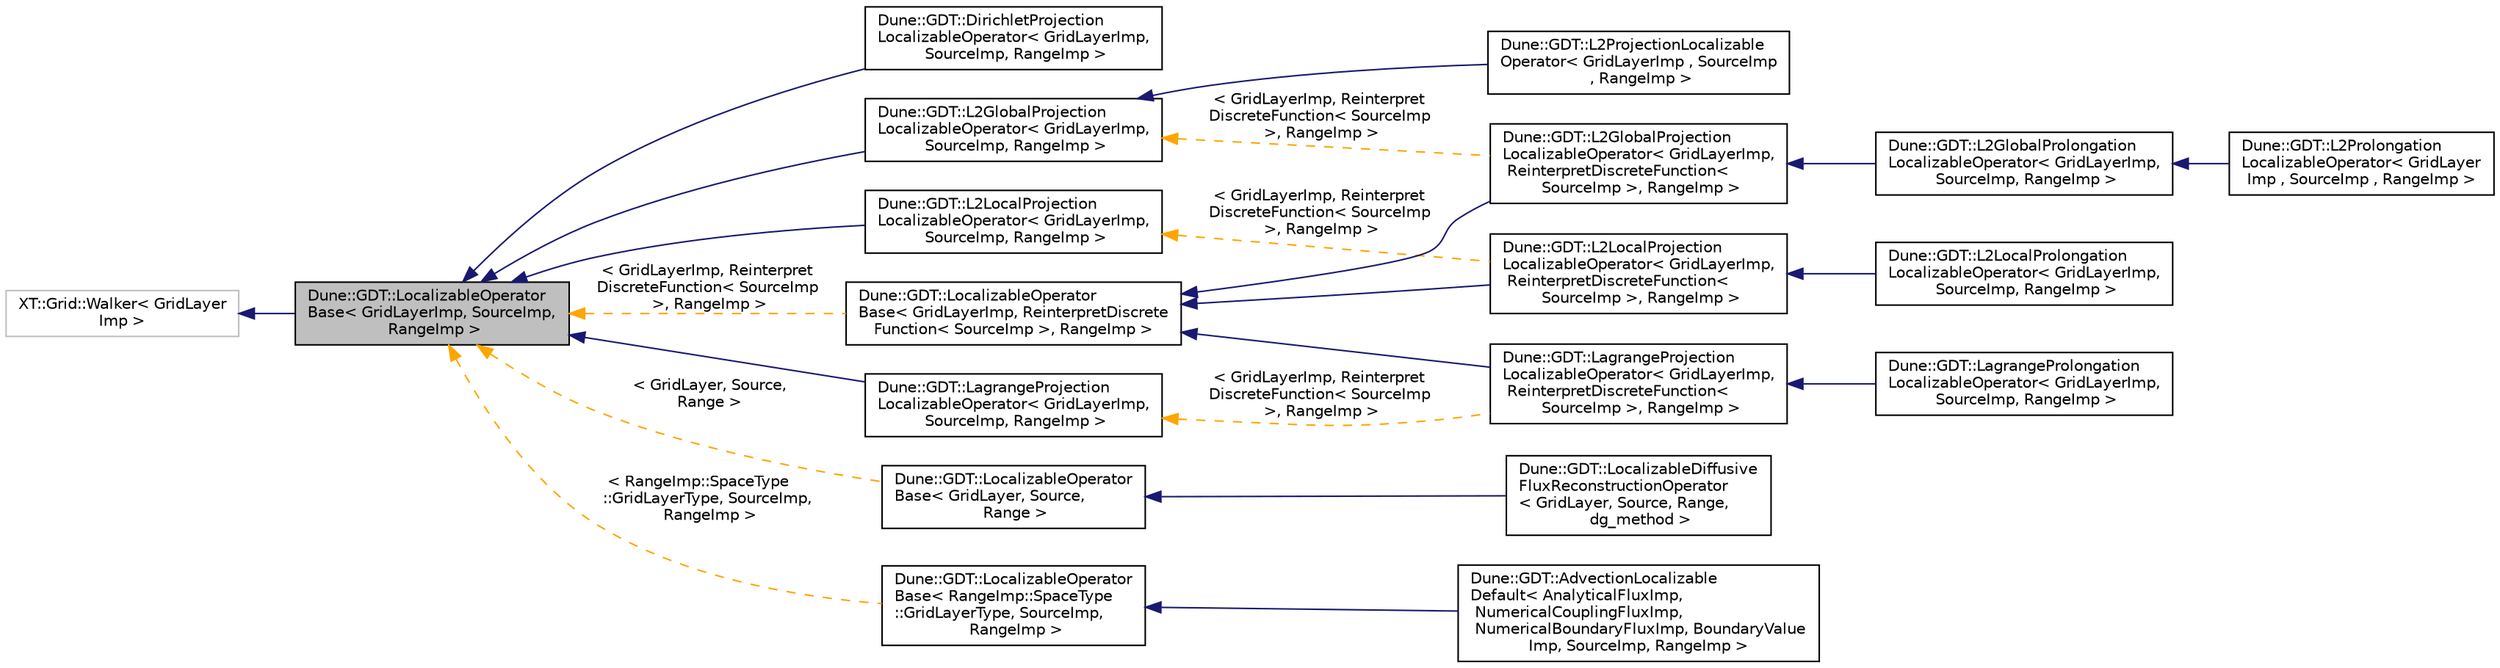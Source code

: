 digraph "Dune::GDT::LocalizableOperatorBase&lt; GridLayerImp, SourceImp, RangeImp &gt;"
{
  edge [fontname="Helvetica",fontsize="10",labelfontname="Helvetica",labelfontsize="10"];
  node [fontname="Helvetica",fontsize="10",shape=record];
  rankdir="LR";
  Node0 [label="Dune::GDT::LocalizableOperator\lBase\< GridLayerImp, SourceImp,\l RangeImp \>",height=0.2,width=0.4,color="black", fillcolor="grey75", style="filled", fontcolor="black"];
  Node1 -> Node0 [dir="back",color="midnightblue",fontsize="10",style="solid",fontname="Helvetica"];
  Node1 [label="XT::Grid::Walker\< GridLayer\lImp \>",height=0.2,width=0.4,color="grey75", fillcolor="white", style="filled"];
  Node0 -> Node2 [dir="back",color="midnightblue",fontsize="10",style="solid",fontname="Helvetica"];
  Node2 [label="Dune::GDT::DirichletProjection\lLocalizableOperator\< GridLayerImp,\l SourceImp, RangeImp \>",height=0.2,width=0.4,color="black", fillcolor="white", style="filled",URL="$a02245.html"];
  Node0 -> Node3 [dir="back",color="midnightblue",fontsize="10",style="solid",fontname="Helvetica"];
  Node3 [label="Dune::GDT::L2GlobalProjection\lLocalizableOperator\< GridLayerImp,\l SourceImp, RangeImp \>",height=0.2,width=0.4,color="black", fillcolor="white", style="filled",URL="$a02257.html"];
  Node3 -> Node4 [dir="back",color="midnightblue",fontsize="10",style="solid",fontname="Helvetica"];
  Node4 [label="Dune::GDT::L2ProjectionLocalizable\lOperator\< GridLayerImp , SourceImp\l , RangeImp  \>",height=0.2,width=0.4,color="black", fillcolor="white", style="filled",URL="$a02309.html"];
  Node3 -> Node5 [dir="back",color="orange",fontsize="10",style="dashed",label=" \< GridLayerImp, Reinterpret\lDiscreteFunction\< SourceImp\l \>, RangeImp \>" ,fontname="Helvetica"];
  Node5 [label="Dune::GDT::L2GlobalProjection\lLocalizableOperator\< GridLayerImp,\l ReinterpretDiscreteFunction\<\l SourceImp \>, RangeImp \>",height=0.2,width=0.4,color="black", fillcolor="white", style="filled",URL="$a02257.html"];
  Node5 -> Node6 [dir="back",color="midnightblue",fontsize="10",style="solid",fontname="Helvetica"];
  Node6 [label="Dune::GDT::L2GlobalProlongation\lLocalizableOperator\< GridLayerImp,\l SourceImp, RangeImp \>",height=0.2,width=0.4,color="black", fillcolor="white", style="filled",URL="$a02341.html"];
  Node6 -> Node7 [dir="back",color="midnightblue",fontsize="10",style="solid",fontname="Helvetica"];
  Node7 [label="Dune::GDT::L2Prolongation\lLocalizableOperator\< GridLayer\lImp , SourceImp , RangeImp  \>",height=0.2,width=0.4,color="black", fillcolor="white", style="filled",URL="$a02377.html"];
  Node0 -> Node8 [dir="back",color="midnightblue",fontsize="10",style="solid",fontname="Helvetica"];
  Node8 [label="Dune::GDT::L2LocalProjection\lLocalizableOperator\< GridLayerImp,\l SourceImp, RangeImp \>",height=0.2,width=0.4,color="black", fillcolor="white", style="filled",URL="$a02277.html"];
  Node8 -> Node9 [dir="back",color="orange",fontsize="10",style="dashed",label=" \< GridLayerImp, Reinterpret\lDiscreteFunction\< SourceImp\l \>, RangeImp \>" ,fontname="Helvetica"];
  Node9 [label="Dune::GDT::L2LocalProjection\lLocalizableOperator\< GridLayerImp,\l ReinterpretDiscreteFunction\<\l SourceImp \>, RangeImp \>",height=0.2,width=0.4,color="black", fillcolor="white", style="filled",URL="$a02277.html"];
  Node9 -> Node10 [dir="back",color="midnightblue",fontsize="10",style="solid",fontname="Helvetica"];
  Node10 [label="Dune::GDT::L2LocalProlongation\lLocalizableOperator\< GridLayerImp,\l SourceImp, RangeImp \>",height=0.2,width=0.4,color="black", fillcolor="white", style="filled",URL="$a02353.html",tooltip="Carries out a prolongation (in a localized manner) using a local L2 projection. "];
  Node0 -> Node11 [dir="back",color="midnightblue",fontsize="10",style="solid",fontname="Helvetica"];
  Node11 [label="Dune::GDT::LagrangeProjection\lLocalizableOperator\< GridLayerImp,\l SourceImp, RangeImp \>",height=0.2,width=0.4,color="black", fillcolor="white", style="filled",URL="$a02321.html"];
  Node11 -> Node12 [dir="back",color="orange",fontsize="10",style="dashed",label=" \< GridLayerImp, Reinterpret\lDiscreteFunction\< SourceImp\l \>, RangeImp \>" ,fontname="Helvetica"];
  Node12 [label="Dune::GDT::LagrangeProjection\lLocalizableOperator\< GridLayerImp,\l ReinterpretDiscreteFunction\<\l SourceImp \>, RangeImp \>",height=0.2,width=0.4,color="black", fillcolor="white", style="filled",URL="$a02321.html"];
  Node12 -> Node13 [dir="back",color="midnightblue",fontsize="10",style="solid",fontname="Helvetica"];
  Node13 [label="Dune::GDT::LagrangeProlongation\lLocalizableOperator\< GridLayerImp,\l SourceImp, RangeImp \>",height=0.2,width=0.4,color="black", fillcolor="white", style="filled",URL="$a02397.html",tooltip="Carries out a prolongation (in a localized manner) using a lagrange projection. "];
  Node0 -> Node14 [dir="back",color="orange",fontsize="10",style="dashed",label=" \< GridLayer, Source,\l Range \>" ,fontname="Helvetica"];
  Node14 [label="Dune::GDT::LocalizableOperator\lBase\< GridLayer, Source,\l Range \>",height=0.2,width=0.4,color="black", fillcolor="white", style="filled",URL="$a01789.html"];
  Node14 -> Node15 [dir="back",color="midnightblue",fontsize="10",style="solid",fontname="Helvetica"];
  Node15 [label="Dune::GDT::LocalizableDiffusive\lFluxReconstructionOperator\l\< GridLayer, Source, Range,\l dg_method \>",height=0.2,width=0.4,color="black", fillcolor="white", style="filled",URL="$a01833.html"];
  Node0 -> Node16 [dir="back",color="orange",fontsize="10",style="dashed",label=" \< GridLayerImp, Reinterpret\lDiscreteFunction\< SourceImp\l \>, RangeImp \>" ,fontname="Helvetica"];
  Node16 [label="Dune::GDT::LocalizableOperator\lBase\< GridLayerImp, ReinterpretDiscrete\lFunction\< SourceImp \>, RangeImp \>",height=0.2,width=0.4,color="black", fillcolor="white", style="filled",URL="$a01789.html"];
  Node16 -> Node5 [dir="back",color="midnightblue",fontsize="10",style="solid",fontname="Helvetica"];
  Node16 -> Node9 [dir="back",color="midnightblue",fontsize="10",style="solid",fontname="Helvetica"];
  Node16 -> Node12 [dir="back",color="midnightblue",fontsize="10",style="solid",fontname="Helvetica"];
  Node0 -> Node17 [dir="back",color="orange",fontsize="10",style="dashed",label=" \< RangeImp::SpaceType\l::GridLayerType, SourceImp,\l RangeImp \>" ,fontname="Helvetica"];
  Node17 [label="Dune::GDT::LocalizableOperator\lBase\< RangeImp::SpaceType\l::GridLayerType, SourceImp,\l RangeImp \>",height=0.2,width=0.4,color="black", fillcolor="white", style="filled",URL="$a01789.html"];
  Node17 -> Node18 [dir="back",color="midnightblue",fontsize="10",style="solid",fontname="Helvetica"];
  Node18 [label="Dune::GDT::AdvectionLocalizable\lDefault\< AnalyticalFluxImp,\l NumericalCouplingFluxImp,\l NumericalBoundaryFluxImp, BoundaryValue\lImp, SourceImp, RangeImp \>",height=0.2,width=0.4,color="black", fillcolor="white", style="filled",URL="$a01849.html"];
}
